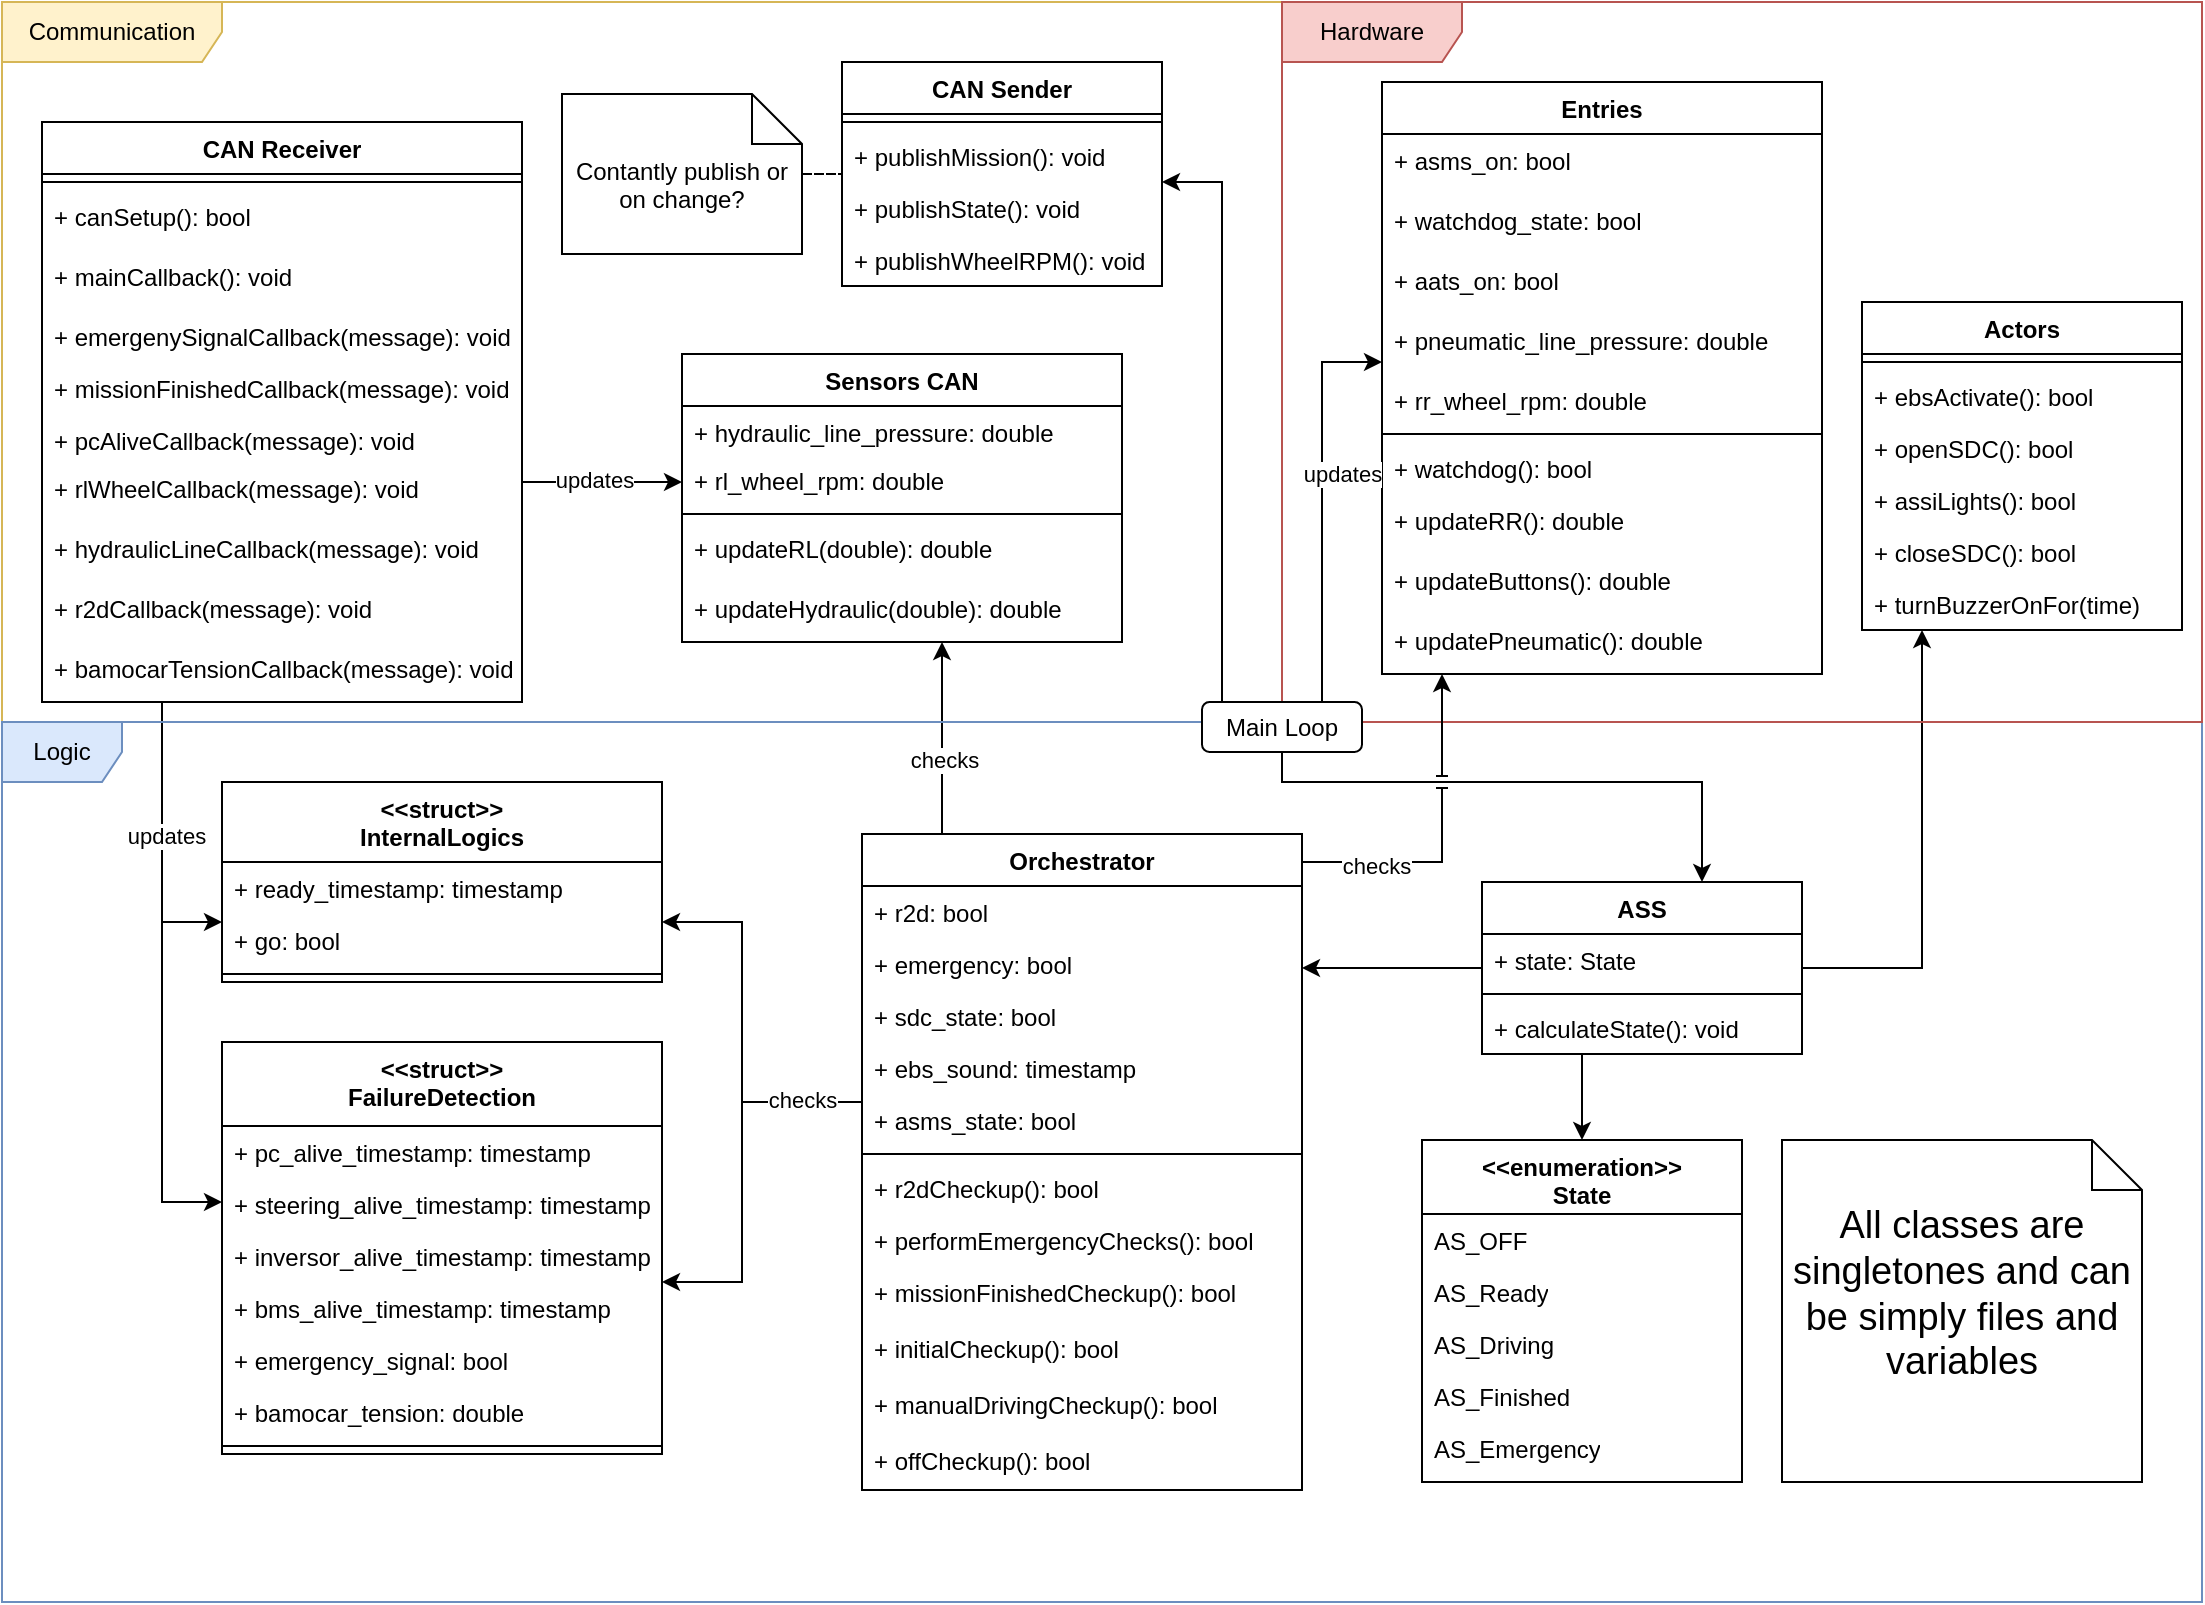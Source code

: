 <mxfile version="24.0.0" type="google">
  <diagram name="Page-1" id="lU4HYY9iMri2MdEy_FQ0">
    <mxGraphModel grid="1" page="1" gridSize="10" guides="1" tooltips="1" connect="1" arrows="1" fold="1" pageScale="1" pageWidth="850" pageHeight="1100" math="0" shadow="0">
      <root>
        <mxCell id="0" />
        <mxCell id="1" parent="0" />
        <mxCell id="cd8bKz7wEy6PBZtArWkd-131" style="edgeStyle=orthogonalEdgeStyle;rounded=0;orthogonalLoop=1;jettySize=auto;html=1;" edge="1" parent="1" source="cd8bKz7wEy6PBZtArWkd-26" target="cd8bKz7wEy6PBZtArWkd-117">
          <mxGeometry relative="1" as="geometry">
            <Array as="points">
              <mxPoint x="630" y="470" />
              <mxPoint x="630" y="470" />
            </Array>
          </mxGeometry>
        </mxCell>
        <mxCell id="SpG1soqtBWokwoHgifJK-80" style="edgeStyle=orthogonalEdgeStyle;rounded=0;orthogonalLoop=1;jettySize=auto;html=1;" edge="1" parent="1" source="cd8bKz7wEy6PBZtArWkd-26" target="cd8bKz7wEy6PBZtArWkd-43">
          <mxGeometry relative="1" as="geometry">
            <Array as="points">
              <mxPoint x="580" y="420" />
              <mxPoint x="580" y="420" />
            </Array>
          </mxGeometry>
        </mxCell>
        <mxCell id="SpG1soqtBWokwoHgifJK-126" style="edgeStyle=orthogonalEdgeStyle;rounded=0;orthogonalLoop=1;jettySize=auto;html=1;" edge="1" parent="1" source="cd8bKz7wEy6PBZtArWkd-26" target="cd8bKz7wEy6PBZtArWkd-37">
          <mxGeometry relative="1" as="geometry">
            <Array as="points">
              <mxPoint x="800" y="290" />
              <mxPoint x="800" y="290" />
            </Array>
          </mxGeometry>
        </mxCell>
        <mxCell id="cd8bKz7wEy6PBZtArWkd-26" value="ASS" style="swimlane;fontStyle=1;align=center;verticalAlign=top;childLayout=stackLayout;horizontal=1;startSize=26;horizontalStack=0;resizeParent=1;resizeParentMax=0;resizeLast=0;collapsible=1;marginBottom=0;whiteSpace=wrap;html=1;" vertex="1" parent="1">
          <mxGeometry x="580" y="360" width="160" height="86" as="geometry">
            <mxRectangle x="405" y="353" width="70" height="30" as="alternateBounds" />
          </mxGeometry>
        </mxCell>
        <mxCell id="cd8bKz7wEy6PBZtArWkd-27" value="+ state: State" style="text;strokeColor=none;fillColor=none;align=left;verticalAlign=top;spacingLeft=4;spacingRight=4;overflow=hidden;rotatable=0;points=[[0,0.5],[1,0.5]];portConstraint=eastwest;whiteSpace=wrap;html=1;" vertex="1" parent="cd8bKz7wEy6PBZtArWkd-26">
          <mxGeometry y="26" width="160" height="26" as="geometry" />
        </mxCell>
        <mxCell id="cd8bKz7wEy6PBZtArWkd-28" value="" style="line;strokeWidth=1;fillColor=none;align=left;verticalAlign=middle;spacingTop=-1;spacingLeft=3;spacingRight=3;rotatable=0;labelPosition=right;points=[];portConstraint=eastwest;strokeColor=inherit;" vertex="1" parent="cd8bKz7wEy6PBZtArWkd-26">
          <mxGeometry y="52" width="160" height="8" as="geometry" />
        </mxCell>
        <mxCell id="SpG1soqtBWokwoHgifJK-5" value="+ calculateState(): void" style="text;strokeColor=none;fillColor=none;align=left;verticalAlign=top;spacingLeft=4;spacingRight=4;overflow=hidden;rotatable=0;points=[[0,0.5],[1,0.5]];portConstraint=eastwest;whiteSpace=wrap;html=1;" vertex="1" parent="cd8bKz7wEy6PBZtArWkd-26">
          <mxGeometry y="60" width="160" height="26" as="geometry" />
        </mxCell>
        <mxCell id="SpG1soqtBWokwoHgifJK-77" style="edgeStyle=orthogonalEdgeStyle;rounded=0;orthogonalLoop=1;jettySize=auto;html=1;" edge="1" parent="1" source="cd8bKz7wEy6PBZtArWkd-32" target="SpG1soqtBWokwoHgifJK-55">
          <mxGeometry relative="1" as="geometry">
            <Array as="points">
              <mxPoint x="-80" y="380" />
            </Array>
          </mxGeometry>
        </mxCell>
        <mxCell id="SpG1soqtBWokwoHgifJK-114" style="edgeStyle=orthogonalEdgeStyle;rounded=0;orthogonalLoop=1;jettySize=auto;html=1;" edge="1" parent="1" source="cd8bKz7wEy6PBZtArWkd-32" target="SpG1soqtBWokwoHgifJK-100">
          <mxGeometry relative="1" as="geometry">
            <Array as="points">
              <mxPoint x="130" y="160" />
              <mxPoint x="130" y="160" />
            </Array>
          </mxGeometry>
        </mxCell>
        <mxCell id="SpG1soqtBWokwoHgifJK-125" value="updates" style="edgeLabel;html=1;align=center;verticalAlign=middle;resizable=0;points=[];" connectable="0" vertex="1" parent="SpG1soqtBWokwoHgifJK-114">
          <mxGeometry x="-0.1" y="2" relative="1" as="geometry">
            <mxPoint y="1" as="offset" />
          </mxGeometry>
        </mxCell>
        <mxCell id="SpG1soqtBWokwoHgifJK-115" style="edgeStyle=orthogonalEdgeStyle;rounded=0;orthogonalLoop=1;jettySize=auto;html=1;" edge="1" parent="1" source="cd8bKz7wEy6PBZtArWkd-32" target="SpG1soqtBWokwoHgifJK-38">
          <mxGeometry relative="1" as="geometry">
            <Array as="points">
              <mxPoint x="-80" y="520" />
            </Array>
          </mxGeometry>
        </mxCell>
        <mxCell id="SpG1soqtBWokwoHgifJK-124" value="updates" style="edgeLabel;html=1;align=center;verticalAlign=middle;resizable=0;points=[];" connectable="0" vertex="1" parent="SpG1soqtBWokwoHgifJK-115">
          <mxGeometry x="0.391" y="2" relative="1" as="geometry">
            <mxPoint y="-128" as="offset" />
          </mxGeometry>
        </mxCell>
        <mxCell id="cd8bKz7wEy6PBZtArWkd-32" value="CAN Receiver" style="swimlane;fontStyle=1;align=center;verticalAlign=top;childLayout=stackLayout;horizontal=1;startSize=26;horizontalStack=0;resizeParent=1;resizeParentMax=0;resizeLast=0;collapsible=1;marginBottom=0;whiteSpace=wrap;html=1;" vertex="1" parent="1">
          <mxGeometry x="-140" y="-20" width="240" height="290" as="geometry" />
        </mxCell>
        <mxCell id="cd8bKz7wEy6PBZtArWkd-34" value="" style="line;strokeWidth=1;fillColor=none;align=left;verticalAlign=middle;spacingTop=-1;spacingLeft=3;spacingRight=3;rotatable=0;labelPosition=right;points=[];portConstraint=eastwest;strokeColor=inherit;" vertex="1" parent="cd8bKz7wEy6PBZtArWkd-32">
          <mxGeometry y="26" width="240" height="8" as="geometry" />
        </mxCell>
        <mxCell id="cd8bKz7wEy6PBZtArWkd-113" value="+ canSetup(): bool" style="text;strokeColor=none;fillColor=none;align=left;verticalAlign=top;spacingLeft=4;spacingRight=4;overflow=hidden;rotatable=0;points=[[0,0.5],[1,0.5]];portConstraint=eastwest;whiteSpace=wrap;html=1;" vertex="1" parent="cd8bKz7wEy6PBZtArWkd-32">
          <mxGeometry y="34" width="240" height="30" as="geometry" />
        </mxCell>
        <mxCell id="cd8bKz7wEy6PBZtArWkd-114" value="+ mainCallback(): void" style="text;strokeColor=none;fillColor=none;align=left;verticalAlign=top;spacingLeft=4;spacingRight=4;overflow=hidden;rotatable=0;points=[[0,0.5],[1,0.5]];portConstraint=eastwest;whiteSpace=wrap;html=1;" vertex="1" parent="cd8bKz7wEy6PBZtArWkd-32">
          <mxGeometry y="64" width="240" height="30" as="geometry" />
        </mxCell>
        <mxCell id="cd8bKz7wEy6PBZtArWkd-35" value="+ emergenySignalCallback(message): void" style="text;strokeColor=none;fillColor=none;align=left;verticalAlign=top;spacingLeft=4;spacingRight=4;overflow=hidden;rotatable=0;points=[[0,0.5],[1,0.5]];portConstraint=eastwest;whiteSpace=wrap;html=1;" vertex="1" parent="cd8bKz7wEy6PBZtArWkd-32">
          <mxGeometry y="94" width="240" height="26" as="geometry" />
        </mxCell>
        <mxCell id="cd8bKz7wEy6PBZtArWkd-51" value="+ missionFinishedCallback(message): void" style="text;strokeColor=none;fillColor=none;align=left;verticalAlign=top;spacingLeft=4;spacingRight=4;overflow=hidden;rotatable=0;points=[[0,0.5],[1,0.5]];portConstraint=eastwest;whiteSpace=wrap;html=1;" vertex="1" parent="cd8bKz7wEy6PBZtArWkd-32">
          <mxGeometry y="120" width="240" height="26" as="geometry" />
        </mxCell>
        <mxCell id="cd8bKz7wEy6PBZtArWkd-103" value="+ pcAliveCallback(message): void" style="text;strokeColor=none;fillColor=none;align=left;verticalAlign=top;spacingLeft=4;spacingRight=4;overflow=hidden;rotatable=0;points=[[0,0.5],[1,0.5]];portConstraint=eastwest;whiteSpace=wrap;html=1;" vertex="1" parent="cd8bKz7wEy6PBZtArWkd-32">
          <mxGeometry y="146" width="240" height="24" as="geometry" />
        </mxCell>
        <mxCell id="cd8bKz7wEy6PBZtArWkd-104" value="+ rlWheelCallback(message): void" style="text;strokeColor=none;fillColor=none;align=left;verticalAlign=top;spacingLeft=4;spacingRight=4;overflow=hidden;rotatable=0;points=[[0,0.5],[1,0.5]];portConstraint=eastwest;whiteSpace=wrap;html=1;" vertex="1" parent="cd8bKz7wEy6PBZtArWkd-32">
          <mxGeometry y="170" width="240" height="30" as="geometry" />
        </mxCell>
        <mxCell id="cd8bKz7wEy6PBZtArWkd-112" value="+ hydraulicLineCallback(message): void" style="text;strokeColor=none;fillColor=none;align=left;verticalAlign=top;spacingLeft=4;spacingRight=4;overflow=hidden;rotatable=0;points=[[0,0.5],[1,0.5]];portConstraint=eastwest;whiteSpace=wrap;html=1;" vertex="1" parent="cd8bKz7wEy6PBZtArWkd-32">
          <mxGeometry y="200" width="240" height="30" as="geometry" />
        </mxCell>
        <mxCell id="Lg1imSW494IqQJo7O32--5" value="+ r2dCallback(message): void" style="text;strokeColor=none;fillColor=none;align=left;verticalAlign=top;spacingLeft=4;spacingRight=4;overflow=hidden;rotatable=0;points=[[0,0.5],[1,0.5]];portConstraint=eastwest;whiteSpace=wrap;html=1;" vertex="1" parent="cd8bKz7wEy6PBZtArWkd-32">
          <mxGeometry y="230" width="240" height="30" as="geometry" />
        </mxCell>
        <mxCell id="L4YBCKKpOaJ2ESofUwPg-1" value="+ bamocarTensionCallback(message): void" style="text;strokeColor=none;fillColor=none;align=left;verticalAlign=top;spacingLeft=4;spacingRight=4;overflow=hidden;rotatable=0;points=[[0,0.5],[1,0.5]];portConstraint=eastwest;whiteSpace=wrap;html=1;" vertex="1" parent="cd8bKz7wEy6PBZtArWkd-32">
          <mxGeometry y="260" width="240" height="30" as="geometry" />
        </mxCell>
        <mxCell id="cd8bKz7wEy6PBZtArWkd-37" value="Actors" style="swimlane;fontStyle=1;align=center;verticalAlign=top;childLayout=stackLayout;horizontal=1;startSize=26;horizontalStack=0;resizeParent=1;resizeParentMax=0;resizeLast=0;collapsible=1;marginBottom=0;whiteSpace=wrap;html=1;" vertex="1" parent="1">
          <mxGeometry x="770" y="70" width="160" height="164" as="geometry" />
        </mxCell>
        <mxCell id="cd8bKz7wEy6PBZtArWkd-39" value="" style="line;strokeWidth=1;fillColor=none;align=left;verticalAlign=middle;spacingTop=-1;spacingLeft=3;spacingRight=3;rotatable=0;labelPosition=right;points=[];portConstraint=eastwest;strokeColor=inherit;" vertex="1" parent="cd8bKz7wEy6PBZtArWkd-37">
          <mxGeometry y="26" width="160" height="8" as="geometry" />
        </mxCell>
        <mxCell id="cd8bKz7wEy6PBZtArWkd-40" value="+ ebsActivate(): bool" style="text;strokeColor=none;fillColor=none;align=left;verticalAlign=top;spacingLeft=4;spacingRight=4;overflow=hidden;rotatable=0;points=[[0,0.5],[1,0.5]];portConstraint=eastwest;whiteSpace=wrap;html=1;" vertex="1" parent="cd8bKz7wEy6PBZtArWkd-37">
          <mxGeometry y="34" width="160" height="26" as="geometry" />
        </mxCell>
        <mxCell id="cd8bKz7wEy6PBZtArWkd-92" value="+ openSDC(): bool" style="text;strokeColor=none;fillColor=none;align=left;verticalAlign=top;spacingLeft=4;spacingRight=4;overflow=hidden;rotatable=0;points=[[0,0.5],[1,0.5]];portConstraint=eastwest;whiteSpace=wrap;html=1;" vertex="1" parent="cd8bKz7wEy6PBZtArWkd-37">
          <mxGeometry y="60" width="160" height="26" as="geometry" />
        </mxCell>
        <mxCell id="SpG1soqtBWokwoHgifJK-14" value="+ assiLights(): bool" style="text;strokeColor=none;fillColor=none;align=left;verticalAlign=top;spacingLeft=4;spacingRight=4;overflow=hidden;rotatable=0;points=[[0,0.5],[1,0.5]];portConstraint=eastwest;whiteSpace=wrap;html=1;" vertex="1" parent="cd8bKz7wEy6PBZtArWkd-37">
          <mxGeometry y="86" width="160" height="26" as="geometry" />
        </mxCell>
        <mxCell id="Lg1imSW494IqQJo7O32--6" value="+ closeSDC(): bool" style="text;strokeColor=none;fillColor=none;align=left;verticalAlign=top;spacingLeft=4;spacingRight=4;overflow=hidden;rotatable=0;points=[[0,0.5],[1,0.5]];portConstraint=eastwest;whiteSpace=wrap;html=1;" vertex="1" parent="cd8bKz7wEy6PBZtArWkd-37">
          <mxGeometry y="112" width="160" height="26" as="geometry" />
        </mxCell>
        <mxCell id="cd8bKz7wEy6PBZtArWkd-93" value="&lt;div&gt;+ turnBuzzerOnFor(time)&lt;/div&gt;" style="text;strokeColor=none;fillColor=none;align=left;verticalAlign=top;spacingLeft=4;spacingRight=4;overflow=hidden;rotatable=0;points=[[0,0.5],[1,0.5]];portConstraint=eastwest;whiteSpace=wrap;html=1;" vertex="1" parent="cd8bKz7wEy6PBZtArWkd-37">
          <mxGeometry y="138" width="160" height="26" as="geometry" />
        </mxCell>
        <mxCell id="SpG1soqtBWokwoHgifJK-82" style="edgeStyle=orthogonalEdgeStyle;rounded=0;orthogonalLoop=1;jettySize=auto;html=1;" edge="1" parent="1" source="cd8bKz7wEy6PBZtArWkd-43" target="SpG1soqtBWokwoHgifJK-55">
          <mxGeometry relative="1" as="geometry">
            <Array as="points">
              <mxPoint x="210" y="470" />
              <mxPoint x="210" y="380" />
            </Array>
          </mxGeometry>
        </mxCell>
        <mxCell id="Gp4d0n2mqowx_aEyTnq8-3" style="edgeStyle=orthogonalEdgeStyle;rounded=0;orthogonalLoop=1;jettySize=auto;html=1;" edge="1" parent="1" source="cd8bKz7wEy6PBZtArWkd-43" target="SpG1soqtBWokwoHgifJK-100">
          <mxGeometry relative="1" as="geometry">
            <Array as="points">
              <mxPoint x="310" y="290" />
              <mxPoint x="310" y="290" />
            </Array>
          </mxGeometry>
        </mxCell>
        <mxCell id="Lg1imSW494IqQJo7O32--7" value="checks" style="edgeLabel;html=1;align=center;verticalAlign=middle;resizable=0;points=[];" connectable="0" vertex="1" parent="Gp4d0n2mqowx_aEyTnq8-3">
          <mxGeometry x="-0.216" y="-1" relative="1" as="geometry">
            <mxPoint as="offset" />
          </mxGeometry>
        </mxCell>
        <mxCell id="cd8bKz7wEy6PBZtArWkd-43" value="Orchestrator" style="swimlane;fontStyle=1;align=center;verticalAlign=top;childLayout=stackLayout;horizontal=1;startSize=26;horizontalStack=0;resizeParent=1;resizeParentMax=0;resizeLast=0;collapsible=1;marginBottom=0;whiteSpace=wrap;html=1;" vertex="1" parent="1">
          <mxGeometry x="270" y="336" width="220" height="328" as="geometry" />
        </mxCell>
        <mxCell id="SpG1soqtBWokwoHgifJK-26" value="+ r2d: bool" style="text;strokeColor=none;fillColor=none;align=left;verticalAlign=top;spacingLeft=4;spacingRight=4;overflow=hidden;rotatable=0;points=[[0,0.5],[1,0.5]];portConstraint=eastwest;whiteSpace=wrap;html=1;" vertex="1" parent="cd8bKz7wEy6PBZtArWkd-43">
          <mxGeometry y="26" width="220" height="26" as="geometry" />
        </mxCell>
        <mxCell id="SpG1soqtBWokwoHgifJK-29" value="+ emergency: bool" style="text;strokeColor=none;fillColor=none;align=left;verticalAlign=top;spacingLeft=4;spacingRight=4;overflow=hidden;rotatable=0;points=[[0,0.5],[1,0.5]];portConstraint=eastwest;whiteSpace=wrap;html=1;" vertex="1" parent="cd8bKz7wEy6PBZtArWkd-43">
          <mxGeometry y="52" width="220" height="26" as="geometry" />
        </mxCell>
        <mxCell id="SpG1soqtBWokwoHgifJK-30" value="+ sdc_state: bool" style="text;strokeColor=none;fillColor=none;align=left;verticalAlign=top;spacingLeft=4;spacingRight=4;overflow=hidden;rotatable=0;points=[[0,0.5],[1,0.5]];portConstraint=eastwest;whiteSpace=wrap;html=1;" vertex="1" parent="cd8bKz7wEy6PBZtArWkd-43">
          <mxGeometry y="78" width="220" height="26" as="geometry" />
        </mxCell>
        <mxCell id="SpG1soqtBWokwoHgifJK-34" value="+ ebs_sound: timestamp" style="text;strokeColor=none;fillColor=none;align=left;verticalAlign=top;spacingLeft=4;spacingRight=4;overflow=hidden;rotatable=0;points=[[0,0.5],[1,0.5]];portConstraint=eastwest;whiteSpace=wrap;html=1;" vertex="1" parent="cd8bKz7wEy6PBZtArWkd-43">
          <mxGeometry y="104" width="220" height="26" as="geometry" />
        </mxCell>
        <mxCell id="SpG1soqtBWokwoHgifJK-31" value="+ asms_state: bool" style="text;strokeColor=none;fillColor=none;align=left;verticalAlign=top;spacingLeft=4;spacingRight=4;overflow=hidden;rotatable=0;points=[[0,0.5],[1,0.5]];portConstraint=eastwest;whiteSpace=wrap;html=1;" vertex="1" parent="cd8bKz7wEy6PBZtArWkd-43">
          <mxGeometry y="130" width="220" height="26" as="geometry" />
        </mxCell>
        <mxCell id="cd8bKz7wEy6PBZtArWkd-45" value="" style="line;strokeWidth=1;fillColor=none;align=left;verticalAlign=middle;spacingTop=-1;spacingLeft=3;spacingRight=3;rotatable=0;labelPosition=right;points=[];portConstraint=eastwest;strokeColor=inherit;" vertex="1" parent="cd8bKz7wEy6PBZtArWkd-43">
          <mxGeometry y="156" width="220" height="8" as="geometry" />
        </mxCell>
        <mxCell id="cd8bKz7wEy6PBZtArWkd-46" value="+ r2dCheckup(): bool" style="text;strokeColor=none;fillColor=none;align=left;verticalAlign=top;spacingLeft=4;spacingRight=4;overflow=hidden;rotatable=0;points=[[0,0.5],[1,0.5]];portConstraint=eastwest;whiteSpace=wrap;html=1;" vertex="1" parent="cd8bKz7wEy6PBZtArWkd-43">
          <mxGeometry y="164" width="220" height="26" as="geometry" />
        </mxCell>
        <mxCell id="cd8bKz7wEy6PBZtArWkd-30" value="+ performEmergencyChecks(): bool" style="text;strokeColor=none;fillColor=none;align=left;verticalAlign=top;spacingLeft=4;spacingRight=4;overflow=hidden;rotatable=0;points=[[0,0.5],[1,0.5]];portConstraint=eastwest;whiteSpace=wrap;html=1;" vertex="1" parent="cd8bKz7wEy6PBZtArWkd-43">
          <mxGeometry y="190" width="220" height="26" as="geometry" />
        </mxCell>
        <mxCell id="cd8bKz7wEy6PBZtArWkd-52" value="+ missionFinishedCheckup(): bool" style="text;strokeColor=none;fillColor=none;align=left;verticalAlign=top;spacingLeft=4;spacingRight=4;overflow=hidden;rotatable=0;points=[[0,0.5],[1,0.5]];portConstraint=eastwest;whiteSpace=wrap;html=1;" vertex="1" parent="cd8bKz7wEy6PBZtArWkd-43">
          <mxGeometry y="216" width="220" height="28" as="geometry" />
        </mxCell>
        <mxCell id="cd8bKz7wEy6PBZtArWkd-126" value="+ initialCheckup(): bool" style="text;strokeColor=none;fillColor=none;align=left;verticalAlign=top;spacingLeft=4;spacingRight=4;overflow=hidden;rotatable=0;points=[[0,0.5],[1,0.5]];portConstraint=eastwest;whiteSpace=wrap;html=1;" vertex="1" parent="cd8bKz7wEy6PBZtArWkd-43">
          <mxGeometry y="244" width="220" height="28" as="geometry" />
        </mxCell>
        <mxCell id="SpG1soqtBWokwoHgifJK-73" value="+ manualDrivingCheckup(): bool" style="text;strokeColor=none;fillColor=none;align=left;verticalAlign=top;spacingLeft=4;spacingRight=4;overflow=hidden;rotatable=0;points=[[0,0.5],[1,0.5]];portConstraint=eastwest;whiteSpace=wrap;html=1;" vertex="1" parent="cd8bKz7wEy6PBZtArWkd-43">
          <mxGeometry y="272" width="220" height="28" as="geometry" />
        </mxCell>
        <mxCell id="SpG1soqtBWokwoHgifJK-72" value="+ offCheckup(): bool" style="text;strokeColor=none;fillColor=none;align=left;verticalAlign=top;spacingLeft=4;spacingRight=4;overflow=hidden;rotatable=0;points=[[0,0.5],[1,0.5]];portConstraint=eastwest;whiteSpace=wrap;html=1;" vertex="1" parent="cd8bKz7wEy6PBZtArWkd-43">
          <mxGeometry y="300" width="220" height="28" as="geometry" />
        </mxCell>
        <mxCell id="cd8bKz7wEy6PBZtArWkd-47" value="Entries" style="swimlane;fontStyle=1;align=center;verticalAlign=top;childLayout=stackLayout;horizontal=1;startSize=26;horizontalStack=0;resizeParent=1;resizeParentMax=0;resizeLast=0;collapsible=1;marginBottom=0;whiteSpace=wrap;html=1;" vertex="1" parent="1">
          <mxGeometry x="530" y="-40" width="220" height="296" as="geometry" />
        </mxCell>
        <mxCell id="SpG1soqtBWokwoHgifJK-68" value="+ asms_on: bool" style="text;strokeColor=none;fillColor=none;align=left;verticalAlign=top;spacingLeft=4;spacingRight=4;overflow=hidden;rotatable=0;points=[[0,0.5],[1,0.5]];portConstraint=eastwest;whiteSpace=wrap;html=1;" vertex="1" parent="cd8bKz7wEy6PBZtArWkd-47">
          <mxGeometry y="26" width="220" height="30" as="geometry" />
        </mxCell>
        <mxCell id="SpG1soqtBWokwoHgifJK-121" value="+ watchdog_state: bool" style="text;strokeColor=none;fillColor=none;align=left;verticalAlign=top;spacingLeft=4;spacingRight=4;overflow=hidden;rotatable=0;points=[[0,0.5],[1,0.5]];portConstraint=eastwest;whiteSpace=wrap;html=1;" vertex="1" parent="cd8bKz7wEy6PBZtArWkd-47">
          <mxGeometry y="56" width="220" height="30" as="geometry" />
        </mxCell>
        <mxCell id="SpG1soqtBWokwoHgifJK-69" value="+ aats_on: bool" style="text;strokeColor=none;fillColor=none;align=left;verticalAlign=top;spacingLeft=4;spacingRight=4;overflow=hidden;rotatable=0;points=[[0,0.5],[1,0.5]];portConstraint=eastwest;whiteSpace=wrap;html=1;" vertex="1" parent="cd8bKz7wEy6PBZtArWkd-47">
          <mxGeometry y="86" width="220" height="30" as="geometry" />
        </mxCell>
        <mxCell id="cd8bKz7wEy6PBZtArWkd-97" value="+ pneumatic_line_pressure: double" style="text;strokeColor=none;fillColor=none;align=left;verticalAlign=top;spacingLeft=4;spacingRight=4;overflow=hidden;rotatable=0;points=[[0,0.5],[1,0.5]];portConstraint=eastwest;whiteSpace=wrap;html=1;" vertex="1" parent="cd8bKz7wEy6PBZtArWkd-47">
          <mxGeometry y="116" width="220" height="30" as="geometry" />
        </mxCell>
        <mxCell id="cd8bKz7wEy6PBZtArWkd-99" value="+ rr_wheel_rpm: double" style="text;strokeColor=none;fillColor=none;align=left;verticalAlign=top;spacingLeft=4;spacingRight=4;overflow=hidden;rotatable=0;points=[[0,0.5],[1,0.5]];portConstraint=eastwest;whiteSpace=wrap;html=1;" vertex="1" parent="cd8bKz7wEy6PBZtArWkd-47">
          <mxGeometry y="146" width="220" height="26" as="geometry" />
        </mxCell>
        <mxCell id="cd8bKz7wEy6PBZtArWkd-49" value="" style="line;strokeWidth=1;fillColor=none;align=left;verticalAlign=middle;spacingTop=-1;spacingLeft=3;spacingRight=3;rotatable=0;labelPosition=right;points=[];portConstraint=eastwest;strokeColor=inherit;" vertex="1" parent="cd8bKz7wEy6PBZtArWkd-47">
          <mxGeometry y="172" width="220" height="8" as="geometry" />
        </mxCell>
        <mxCell id="SpG1soqtBWokwoHgifJK-75" value="+ watchdog(): bool" style="text;strokeColor=none;fillColor=none;align=left;verticalAlign=top;spacingLeft=4;spacingRight=4;overflow=hidden;rotatable=0;points=[[0,0.5],[1,0.5]];portConstraint=eastwest;whiteSpace=wrap;html=1;" vertex="1" parent="cd8bKz7wEy6PBZtArWkd-47">
          <mxGeometry y="180" width="220" height="26" as="geometry" />
        </mxCell>
        <mxCell id="cd8bKz7wEy6PBZtArWkd-50" value="+ updateRR(): double" style="text;strokeColor=none;fillColor=none;align=left;verticalAlign=top;spacingLeft=4;spacingRight=4;overflow=hidden;rotatable=0;points=[[0,0.5],[1,0.5]];portConstraint=eastwest;whiteSpace=wrap;html=1;" vertex="1" parent="cd8bKz7wEy6PBZtArWkd-47">
          <mxGeometry y="206" width="220" height="30" as="geometry" />
        </mxCell>
        <mxCell id="SpG1soqtBWokwoHgifJK-120" value="+ updateButtons(): double" style="text;strokeColor=none;fillColor=none;align=left;verticalAlign=top;spacingLeft=4;spacingRight=4;overflow=hidden;rotatable=0;points=[[0,0.5],[1,0.5]];portConstraint=eastwest;whiteSpace=wrap;html=1;" vertex="1" parent="cd8bKz7wEy6PBZtArWkd-47">
          <mxGeometry y="236" width="220" height="30" as="geometry" />
        </mxCell>
        <mxCell id="cd8bKz7wEy6PBZtArWkd-101" value="+ updatePneumatic(): double" style="text;strokeColor=none;fillColor=none;align=left;verticalAlign=top;spacingLeft=4;spacingRight=4;overflow=hidden;rotatable=0;points=[[0,0.5],[1,0.5]];portConstraint=eastwest;whiteSpace=wrap;html=1;" vertex="1" parent="cd8bKz7wEy6PBZtArWkd-47">
          <mxGeometry y="266" width="220" height="30" as="geometry" />
        </mxCell>
        <mxCell id="cd8bKz7wEy6PBZtArWkd-59" value="CAN Sender" style="swimlane;fontStyle=1;align=center;verticalAlign=top;childLayout=stackLayout;horizontal=1;startSize=26;horizontalStack=0;resizeParent=1;resizeParentMax=0;resizeLast=0;collapsible=1;marginBottom=0;whiteSpace=wrap;html=1;" vertex="1" parent="1">
          <mxGeometry x="260" y="-50" width="160" height="112" as="geometry" />
        </mxCell>
        <mxCell id="cd8bKz7wEy6PBZtArWkd-61" value="" style="line;strokeWidth=1;fillColor=none;align=left;verticalAlign=middle;spacingTop=-1;spacingLeft=3;spacingRight=3;rotatable=0;labelPosition=right;points=[];portConstraint=eastwest;strokeColor=inherit;" vertex="1" parent="cd8bKz7wEy6PBZtArWkd-59">
          <mxGeometry y="26" width="160" height="8" as="geometry" />
        </mxCell>
        <mxCell id="cd8bKz7wEy6PBZtArWkd-62" value="+ publishMission(): void" style="text;strokeColor=none;fillColor=none;align=left;verticalAlign=top;spacingLeft=4;spacingRight=4;overflow=hidden;rotatable=0;points=[[0,0.5],[1,0.5]];portConstraint=eastwest;whiteSpace=wrap;html=1;" vertex="1" parent="cd8bKz7wEy6PBZtArWkd-59">
          <mxGeometry y="34" width="160" height="26" as="geometry" />
        </mxCell>
        <mxCell id="SpG1soqtBWokwoHgifJK-8" value="+ publishState(): void" style="text;strokeColor=none;fillColor=none;align=left;verticalAlign=top;spacingLeft=4;spacingRight=4;overflow=hidden;rotatable=0;points=[[0,0.5],[1,0.5]];portConstraint=eastwest;whiteSpace=wrap;html=1;" vertex="1" parent="cd8bKz7wEy6PBZtArWkd-59">
          <mxGeometry y="60" width="160" height="26" as="geometry" />
        </mxCell>
        <mxCell id="cd8bKz7wEy6PBZtArWkd-63" value="+ publishWheelRPM(): void" style="text;strokeColor=none;fillColor=none;align=left;verticalAlign=top;spacingLeft=4;spacingRight=4;overflow=hidden;rotatable=0;points=[[0,0.5],[1,0.5]];portConstraint=eastwest;whiteSpace=wrap;html=1;" vertex="1" parent="cd8bKz7wEy6PBZtArWkd-59">
          <mxGeometry y="86" width="160" height="26" as="geometry" />
        </mxCell>
        <mxCell id="cd8bKz7wEy6PBZtArWkd-117" value="&amp;lt;&amp;lt;enumeration&amp;gt;&amp;gt;&lt;br&gt;State" style="swimlane;fontStyle=1;align=center;verticalAlign=top;childLayout=stackLayout;horizontal=1;startSize=37;horizontalStack=0;resizeParent=1;resizeParentMax=0;resizeLast=0;collapsible=1;marginBottom=0;whiteSpace=wrap;html=1;" vertex="1" parent="1">
          <mxGeometry x="550" y="489" width="160" height="171" as="geometry">
            <mxRectangle x="405" y="353" width="70" height="30" as="alternateBounds" />
          </mxGeometry>
        </mxCell>
        <mxCell id="cd8bKz7wEy6PBZtArWkd-118" value="AS_OFF" style="text;strokeColor=none;fillColor=none;align=left;verticalAlign=top;spacingLeft=4;spacingRight=4;overflow=hidden;rotatable=0;points=[[0,0.5],[1,0.5]];portConstraint=eastwest;whiteSpace=wrap;html=1;" vertex="1" parent="cd8bKz7wEy6PBZtArWkd-117">
          <mxGeometry y="37" width="160" height="26" as="geometry" />
        </mxCell>
        <mxCell id="cd8bKz7wEy6PBZtArWkd-121" value="AS_Ready" style="text;strokeColor=none;fillColor=none;align=left;verticalAlign=top;spacingLeft=4;spacingRight=4;overflow=hidden;rotatable=0;points=[[0,0.5],[1,0.5]];portConstraint=eastwest;whiteSpace=wrap;html=1;" vertex="1" parent="cd8bKz7wEy6PBZtArWkd-117">
          <mxGeometry y="63" width="160" height="26" as="geometry" />
        </mxCell>
        <mxCell id="cd8bKz7wEy6PBZtArWkd-123" value="AS_Driving" style="text;strokeColor=none;fillColor=none;align=left;verticalAlign=top;spacingLeft=4;spacingRight=4;overflow=hidden;rotatable=0;points=[[0,0.5],[1,0.5]];portConstraint=eastwest;whiteSpace=wrap;html=1;" vertex="1" parent="cd8bKz7wEy6PBZtArWkd-117">
          <mxGeometry y="89" width="160" height="26" as="geometry" />
        </mxCell>
        <mxCell id="cd8bKz7wEy6PBZtArWkd-122" value="AS_Finished" style="text;strokeColor=none;fillColor=none;align=left;verticalAlign=top;spacingLeft=4;spacingRight=4;overflow=hidden;rotatable=0;points=[[0,0.5],[1,0.5]];portConstraint=eastwest;whiteSpace=wrap;html=1;" vertex="1" parent="cd8bKz7wEy6PBZtArWkd-117">
          <mxGeometry y="115" width="160" height="26" as="geometry" />
        </mxCell>
        <mxCell id="cd8bKz7wEy6PBZtArWkd-124" value="AS_Emergency" style="text;strokeColor=none;fillColor=none;align=left;verticalAlign=top;spacingLeft=4;spacingRight=4;overflow=hidden;rotatable=0;points=[[0,0.5],[1,0.5]];portConstraint=eastwest;whiteSpace=wrap;html=1;" vertex="1" parent="cd8bKz7wEy6PBZtArWkd-117">
          <mxGeometry y="141" width="160" height="30" as="geometry" />
        </mxCell>
        <mxCell id="cd8bKz7wEy6PBZtArWkd-130" style="edgeStyle=orthogonalEdgeStyle;rounded=0;orthogonalLoop=1;jettySize=auto;html=1;endArrow=none;endFill=0;dashed=1;" edge="1" parent="1" source="cd8bKz7wEy6PBZtArWkd-129" target="cd8bKz7wEy6PBZtArWkd-59">
          <mxGeometry relative="1" as="geometry" />
        </mxCell>
        <mxCell id="cd8bKz7wEy6PBZtArWkd-129" value="Contantly publish or on change?" style="shape=note2;boundedLbl=1;whiteSpace=wrap;html=1;size=25;verticalAlign=top;align=center;" vertex="1" parent="1">
          <mxGeometry x="120" y="-34" width="120" height="80" as="geometry" />
        </mxCell>
        <mxCell id="cd8bKz7wEy6PBZtArWkd-132" value="&lt;font style=&quot;font-size: 19px;&quot;&gt;All classes are singletones and can be simply files and variables&lt;/font&gt;" style="shape=note2;boundedLbl=1;whiteSpace=wrap;html=1;size=25;verticalAlign=top;align=center;fontSize=19;" vertex="1" parent="1">
          <mxGeometry x="730" y="489" width="180" height="171" as="geometry" />
        </mxCell>
        <mxCell id="cd8bKz7wEy6PBZtArWkd-134" value="Communication" style="shape=umlFrame;whiteSpace=wrap;html=1;pointerEvents=0;width=110;height=30;fillColor=#fff2cc;strokeColor=#d6b656;" vertex="1" parent="1">
          <mxGeometry x="-160" y="-80" width="640" height="360" as="geometry" />
        </mxCell>
        <mxCell id="cd8bKz7wEy6PBZtArWkd-135" value="Logic" style="shape=umlFrame;whiteSpace=wrap;html=1;pointerEvents=0;width=60;height=30;perimeterSpacing=1;strokeColor=#6c8ebf;fillColor=#dae8fc;" vertex="1" parent="1">
          <mxGeometry x="-160" y="280" width="1100" height="440" as="geometry" />
        </mxCell>
        <mxCell id="cd8bKz7wEy6PBZtArWkd-136" value="Hardware" style="shape=umlFrame;whiteSpace=wrap;html=1;pointerEvents=0;width=90;height=30;fillColor=#f8cecc;strokeColor=#b85450;" vertex="1" parent="1">
          <mxGeometry x="480" y="-80" width="460" height="360" as="geometry" />
        </mxCell>
        <mxCell id="SpG1soqtBWokwoHgifJK-116" style="edgeStyle=orthogonalEdgeStyle;rounded=0;orthogonalLoop=1;jettySize=auto;html=1;jumpStyle=arc;" edge="1" parent="1" source="ALT-fmMY88AuAGFekgje-1" target="cd8bKz7wEy6PBZtArWkd-26">
          <mxGeometry relative="1" as="geometry">
            <Array as="points">
              <mxPoint x="480" y="310" />
              <mxPoint x="690" y="310" />
            </Array>
          </mxGeometry>
        </mxCell>
        <mxCell id="SpG1soqtBWokwoHgifJK-117" style="edgeStyle=orthogonalEdgeStyle;rounded=0;orthogonalLoop=1;jettySize=auto;html=1;" edge="1" parent="1" source="ALT-fmMY88AuAGFekgje-1" target="cd8bKz7wEy6PBZtArWkd-59">
          <mxGeometry relative="1" as="geometry">
            <Array as="points">
              <mxPoint x="450" y="10" />
            </Array>
          </mxGeometry>
        </mxCell>
        <mxCell id="SpG1soqtBWokwoHgifJK-118" style="edgeStyle=orthogonalEdgeStyle;rounded=0;orthogonalLoop=1;jettySize=auto;html=1;" edge="1" parent="1" source="ALT-fmMY88AuAGFekgje-1" target="cd8bKz7wEy6PBZtArWkd-47">
          <mxGeometry relative="1" as="geometry">
            <Array as="points">
              <mxPoint x="500" y="100" />
            </Array>
          </mxGeometry>
        </mxCell>
        <mxCell id="SpG1soqtBWokwoHgifJK-122" value="updates" style="edgeLabel;html=1;align=center;verticalAlign=middle;resizable=0;points=[];" connectable="0" vertex="1" parent="SpG1soqtBWokwoHgifJK-118">
          <mxGeometry x="-0.265" y="2" relative="1" as="geometry">
            <mxPoint x="12" y="-41" as="offset" />
          </mxGeometry>
        </mxCell>
        <mxCell id="ALT-fmMY88AuAGFekgje-1" value="Main Loop" style="rounded=1;whiteSpace=wrap;html=1;" vertex="1" parent="1">
          <mxGeometry x="440" y="270" width="80" height="25" as="geometry" />
        </mxCell>
        <mxCell id="SpG1soqtBWokwoHgifJK-38" value="&amp;lt;&amp;lt;struct&amp;gt;&amp;gt;&lt;br&gt;FailureDetection" style="swimlane;fontStyle=1;align=center;verticalAlign=top;childLayout=stackLayout;horizontal=1;startSize=42;horizontalStack=0;resizeParent=1;resizeParentMax=0;resizeLast=0;collapsible=1;marginBottom=0;whiteSpace=wrap;html=1;" vertex="1" parent="1">
          <mxGeometry x="-50" y="440" width="220" height="206" as="geometry" />
        </mxCell>
        <mxCell id="SpG1soqtBWokwoHgifJK-39" value="+ pc_alive_timestamp: timestamp" style="text;strokeColor=none;fillColor=none;align=left;verticalAlign=top;spacingLeft=4;spacingRight=4;overflow=hidden;rotatable=0;points=[[0,0.5],[1,0.5]];portConstraint=eastwest;whiteSpace=wrap;html=1;" vertex="1" parent="SpG1soqtBWokwoHgifJK-38">
          <mxGeometry y="42" width="220" height="26" as="geometry" />
        </mxCell>
        <mxCell id="SpG1soqtBWokwoHgifJK-40" value="+ steering_alive_timestamp: timestamp" style="text;strokeColor=none;fillColor=none;align=left;verticalAlign=top;spacingLeft=4;spacingRight=4;overflow=hidden;rotatable=0;points=[[0,0.5],[1,0.5]];portConstraint=eastwest;whiteSpace=wrap;html=1;" vertex="1" parent="SpG1soqtBWokwoHgifJK-38">
          <mxGeometry y="68" width="220" height="26" as="geometry" />
        </mxCell>
        <mxCell id="SpG1soqtBWokwoHgifJK-41" value="+ inversor_alive_timestamp: timestamp" style="text;strokeColor=none;fillColor=none;align=left;verticalAlign=top;spacingLeft=4;spacingRight=4;overflow=hidden;rotatable=0;points=[[0,0.5],[1,0.5]];portConstraint=eastwest;whiteSpace=wrap;html=1;" vertex="1" parent="SpG1soqtBWokwoHgifJK-38">
          <mxGeometry y="94" width="220" height="26" as="geometry" />
        </mxCell>
        <mxCell id="SpG1soqtBWokwoHgifJK-42" value="+ bms_alive_timestamp: timestamp" style="text;strokeColor=none;fillColor=none;align=left;verticalAlign=top;spacingLeft=4;spacingRight=4;overflow=hidden;rotatable=0;points=[[0,0.5],[1,0.5]];portConstraint=eastwest;whiteSpace=wrap;html=1;" vertex="1" parent="SpG1soqtBWokwoHgifJK-38">
          <mxGeometry y="120" width="220" height="26" as="geometry" />
        </mxCell>
        <mxCell id="Gp4d0n2mqowx_aEyTnq8-4" value="+ emergency_signal: bool" style="text;strokeColor=none;fillColor=none;align=left;verticalAlign=top;spacingLeft=4;spacingRight=4;overflow=hidden;rotatable=0;points=[[0,0.5],[1,0.5]];portConstraint=eastwest;whiteSpace=wrap;html=1;" vertex="1" parent="SpG1soqtBWokwoHgifJK-38">
          <mxGeometry y="146" width="220" height="26" as="geometry" />
        </mxCell>
        <mxCell id="Lg1imSW494IqQJo7O32--4" value="+ bamocar_tension: double" style="text;strokeColor=none;fillColor=none;align=left;verticalAlign=top;spacingLeft=4;spacingRight=4;overflow=hidden;rotatable=0;points=[[0,0.5],[1,0.5]];portConstraint=eastwest;whiteSpace=wrap;html=1;" vertex="1" parent="SpG1soqtBWokwoHgifJK-38">
          <mxGeometry y="172" width="220" height="26" as="geometry" />
        </mxCell>
        <mxCell id="SpG1soqtBWokwoHgifJK-50" value="" style="line;strokeWidth=1;fillColor=none;align=left;verticalAlign=middle;spacingTop=-1;spacingLeft=3;spacingRight=3;rotatable=0;labelPosition=right;points=[];portConstraint=eastwest;strokeColor=inherit;" vertex="1" parent="SpG1soqtBWokwoHgifJK-38">
          <mxGeometry y="198" width="220" height="8" as="geometry" />
        </mxCell>
        <mxCell id="SpG1soqtBWokwoHgifJK-55" value="&lt;div&gt;&amp;lt;&amp;lt;struct&amp;gt;&amp;gt;&lt;/div&gt;InternalLogics" style="swimlane;fontStyle=1;align=center;verticalAlign=top;childLayout=stackLayout;horizontal=1;startSize=40;horizontalStack=0;resizeParent=1;resizeParentMax=0;resizeLast=0;collapsible=1;marginBottom=0;whiteSpace=wrap;html=1;" vertex="1" parent="1">
          <mxGeometry x="-50" y="310" width="220" height="100" as="geometry" />
        </mxCell>
        <mxCell id="SpG1soqtBWokwoHgifJK-56" value="+ ready_timestamp: timestamp" style="text;strokeColor=none;fillColor=none;align=left;verticalAlign=top;spacingLeft=4;spacingRight=4;overflow=hidden;rotatable=0;points=[[0,0.5],[1,0.5]];portConstraint=eastwest;whiteSpace=wrap;html=1;" vertex="1" parent="SpG1soqtBWokwoHgifJK-55">
          <mxGeometry y="40" width="220" height="26" as="geometry" />
        </mxCell>
        <mxCell id="SpG1soqtBWokwoHgifJK-57" value="+ go: bool" style="text;strokeColor=none;fillColor=none;align=left;verticalAlign=top;spacingLeft=4;spacingRight=4;overflow=hidden;rotatable=0;points=[[0,0.5],[1,0.5]];portConstraint=eastwest;whiteSpace=wrap;html=1;" vertex="1" parent="SpG1soqtBWokwoHgifJK-55">
          <mxGeometry y="66" width="220" height="26" as="geometry" />
        </mxCell>
        <mxCell id="SpG1soqtBWokwoHgifJK-62" value="" style="line;strokeWidth=1;fillColor=none;align=left;verticalAlign=middle;spacingTop=-1;spacingLeft=3;spacingRight=3;rotatable=0;labelPosition=right;points=[];portConstraint=eastwest;strokeColor=inherit;" vertex="1" parent="SpG1soqtBWokwoHgifJK-55">
          <mxGeometry y="92" width="220" height="8" as="geometry" />
        </mxCell>
        <mxCell id="SpG1soqtBWokwoHgifJK-81" style="edgeStyle=orthogonalEdgeStyle;rounded=0;orthogonalLoop=1;jettySize=auto;html=1;" edge="1" parent="1" source="cd8bKz7wEy6PBZtArWkd-43" target="SpG1soqtBWokwoHgifJK-38">
          <mxGeometry relative="1" as="geometry">
            <Array as="points">
              <mxPoint x="210" y="470" />
              <mxPoint x="210" y="560" />
            </Array>
          </mxGeometry>
        </mxCell>
        <mxCell id="SpG1soqtBWokwoHgifJK-95" value="checks" style="edgeLabel;html=1;align=center;verticalAlign=middle;resizable=0;points=[];" connectable="0" vertex="1" parent="SpG1soqtBWokwoHgifJK-81">
          <mxGeometry x="-0.111" y="5" relative="1" as="geometry">
            <mxPoint x="25" y="-26" as="offset" />
          </mxGeometry>
        </mxCell>
        <mxCell id="SpG1soqtBWokwoHgifJK-100" value="Sensors CAN" style="swimlane;fontStyle=1;align=center;verticalAlign=top;childLayout=stackLayout;horizontal=1;startSize=26;horizontalStack=0;resizeParent=1;resizeParentMax=0;resizeLast=0;collapsible=1;marginBottom=0;whiteSpace=wrap;html=1;" vertex="1" parent="1">
          <mxGeometry x="180" y="96" width="220" height="144" as="geometry" />
        </mxCell>
        <mxCell id="SpG1soqtBWokwoHgifJK-101" value="+ hydraulic_line_pressure: double" style="text;strokeColor=none;fillColor=none;align=left;verticalAlign=top;spacingLeft=4;spacingRight=4;overflow=hidden;rotatable=0;points=[[0,0.5],[1,0.5]];portConstraint=eastwest;whiteSpace=wrap;html=1;" vertex="1" parent="SpG1soqtBWokwoHgifJK-100">
          <mxGeometry y="26" width="220" height="24" as="geometry" />
        </mxCell>
        <mxCell id="SpG1soqtBWokwoHgifJK-105" value="+ rl_wheel_rpm: double" style="text;strokeColor=none;fillColor=none;align=left;verticalAlign=top;spacingLeft=4;spacingRight=4;overflow=hidden;rotatable=0;points=[[0,0.5],[1,0.5]];portConstraint=eastwest;whiteSpace=wrap;html=1;" vertex="1" parent="SpG1soqtBWokwoHgifJK-100">
          <mxGeometry y="50" width="220" height="26" as="geometry" />
        </mxCell>
        <mxCell id="SpG1soqtBWokwoHgifJK-107" value="" style="line;strokeWidth=1;fillColor=none;align=left;verticalAlign=middle;spacingTop=-1;spacingLeft=3;spacingRight=3;rotatable=0;labelPosition=right;points=[];portConstraint=eastwest;strokeColor=inherit;" vertex="1" parent="SpG1soqtBWokwoHgifJK-100">
          <mxGeometry y="76" width="220" height="8" as="geometry" />
        </mxCell>
        <mxCell id="SpG1soqtBWokwoHgifJK-108" value="+ updateRL(double): double" style="text;strokeColor=none;fillColor=none;align=left;verticalAlign=top;spacingLeft=4;spacingRight=4;overflow=hidden;rotatable=0;points=[[0,0.5],[1,0.5]];portConstraint=eastwest;whiteSpace=wrap;html=1;" vertex="1" parent="SpG1soqtBWokwoHgifJK-100">
          <mxGeometry y="84" width="220" height="30" as="geometry" />
        </mxCell>
        <mxCell id="SpG1soqtBWokwoHgifJK-111" value="+ updateHydraulic(double): double" style="text;strokeColor=none;fillColor=none;align=left;verticalAlign=top;spacingLeft=4;spacingRight=4;overflow=hidden;rotatable=0;points=[[0,0.5],[1,0.5]];portConstraint=eastwest;whiteSpace=wrap;html=1;" vertex="1" parent="SpG1soqtBWokwoHgifJK-100">
          <mxGeometry y="114" width="220" height="30" as="geometry" />
        </mxCell>
        <mxCell id="SpG1soqtBWokwoHgifJK-84" style="edgeStyle=orthogonalEdgeStyle;rounded=0;orthogonalLoop=1;jettySize=auto;html=1;jumpStyle=line;" edge="1" parent="1" source="cd8bKz7wEy6PBZtArWkd-43" target="cd8bKz7wEy6PBZtArWkd-47">
          <mxGeometry relative="1" as="geometry">
            <Array as="points">
              <mxPoint x="560" y="350" />
            </Array>
          </mxGeometry>
        </mxCell>
        <mxCell id="SpG1soqtBWokwoHgifJK-94" value="checks" style="edgeLabel;html=1;align=center;verticalAlign=middle;resizable=0;points=[];" connectable="0" vertex="1" parent="SpG1soqtBWokwoHgifJK-84">
          <mxGeometry x="-0.265" y="4" relative="1" as="geometry">
            <mxPoint x="-24" y="6" as="offset" />
          </mxGeometry>
        </mxCell>
      </root>
    </mxGraphModel>
  </diagram>
</mxfile>
